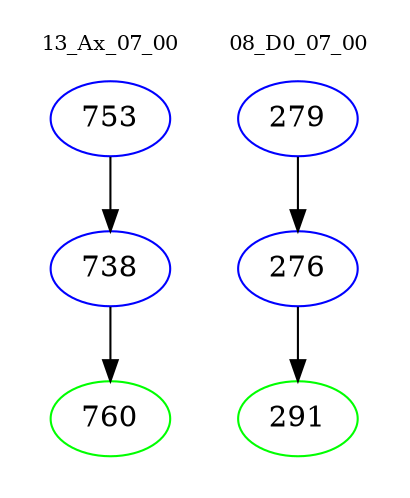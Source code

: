 digraph{
subgraph cluster_0 {
color = white
label = "13_Ax_07_00";
fontsize=10;
T0_753 [label="753", color="blue"]
T0_753 -> T0_738 [color="black"]
T0_738 [label="738", color="blue"]
T0_738 -> T0_760 [color="black"]
T0_760 [label="760", color="green"]
}
subgraph cluster_1 {
color = white
label = "08_D0_07_00";
fontsize=10;
T1_279 [label="279", color="blue"]
T1_279 -> T1_276 [color="black"]
T1_276 [label="276", color="blue"]
T1_276 -> T1_291 [color="black"]
T1_291 [label="291", color="green"]
}
}
